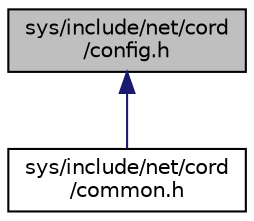 digraph "sys/include/net/cord/config.h"
{
 // LATEX_PDF_SIZE
  edge [fontname="Helvetica",fontsize="10",labelfontname="Helvetica",labelfontsize="10"];
  node [fontname="Helvetica",fontsize="10",shape=record];
  Node1 [label="sys/include/net/cord\l/config.h",height=0.2,width=0.4,color="black", fillcolor="grey75", style="filled", fontcolor="black",tooltip="(Default) configuration values for CoRE RD endpoints and lookup clients"];
  Node1 -> Node2 [dir="back",color="midnightblue",fontsize="10",style="solid",fontname="Helvetica"];
  Node2 [label="sys/include/net/cord\l/common.h",height=0.2,width=0.4,color="black", fillcolor="white", style="filled",URL="$sys_2include_2net_2cord_2common_8h.html",tooltip="Shared CoRE RD endpoint functions."];
}
